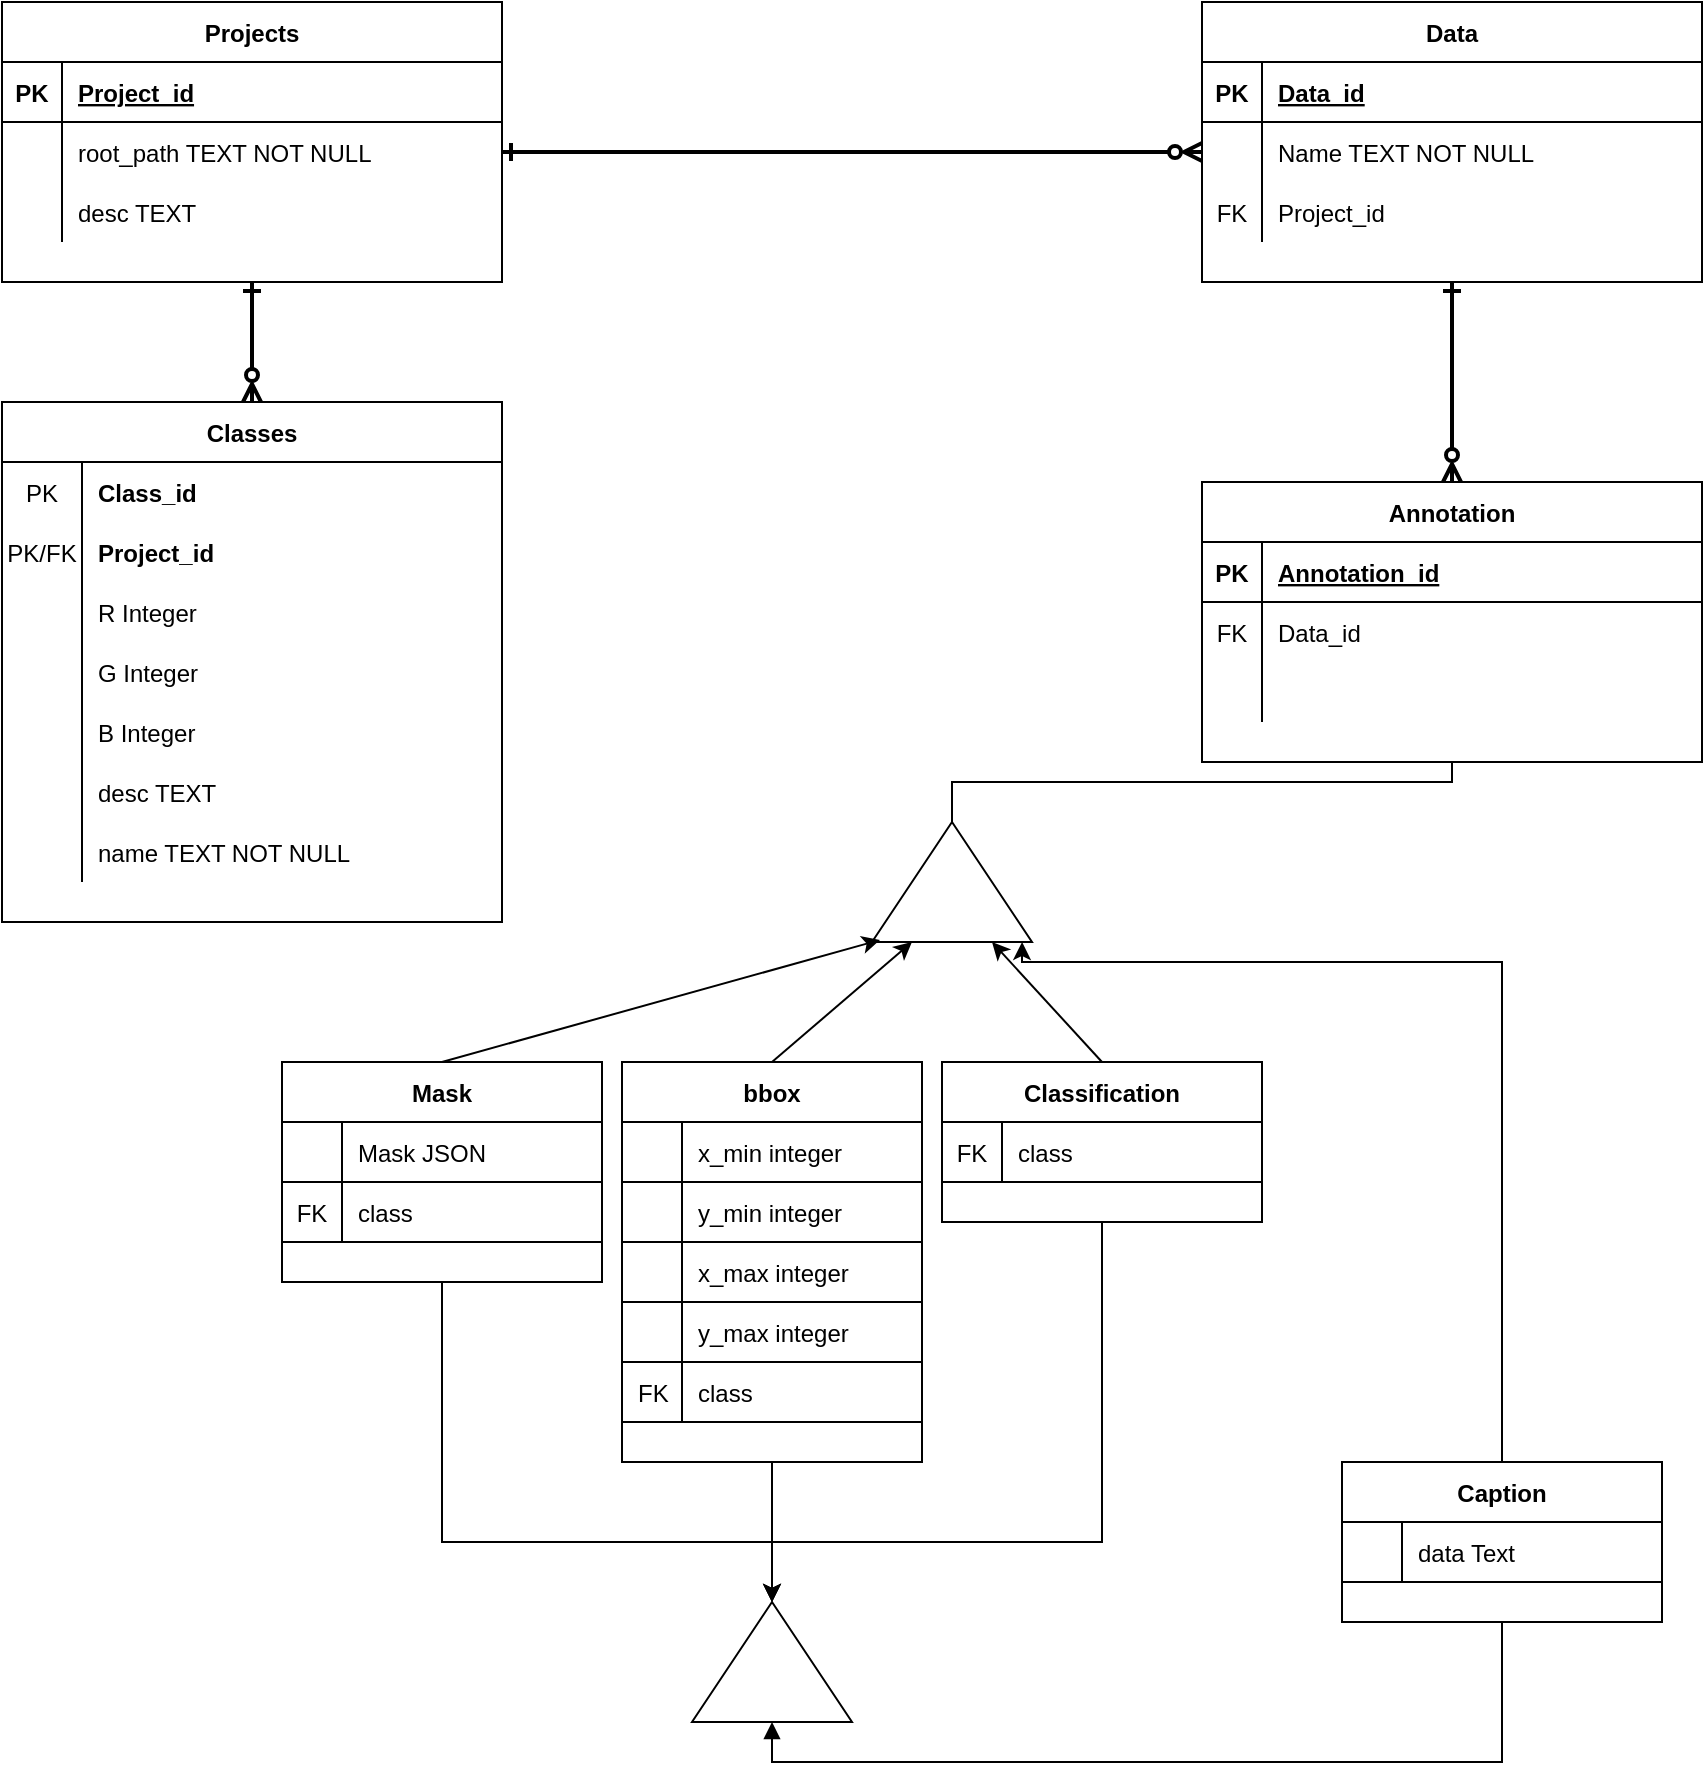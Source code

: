 <mxfile version="27.0.9">
  <diagram id="R2lEEEUBdFMjLlhIrx00" name="Page-1">
    <mxGraphModel dx="1426" dy="843" grid="1" gridSize="10" guides="1" tooltips="1" connect="1" arrows="1" fold="1" page="1" pageScale="1" pageWidth="850" pageHeight="1100" math="0" shadow="0" extFonts="Permanent Marker^https://fonts.googleapis.com/css?family=Permanent+Marker">
      <root>
        <mxCell id="0" />
        <mxCell id="1" parent="0" />
        <mxCell id="C-vyLk0tnHw3VtMMgP7b-23" value="Projects" style="shape=table;startSize=30;container=1;collapsible=1;childLayout=tableLayout;fixedRows=1;rowLines=0;fontStyle=1;align=center;resizeLast=1;" parent="1" vertex="1">
          <mxGeometry width="250" height="140" as="geometry" />
        </mxCell>
        <mxCell id="C-vyLk0tnHw3VtMMgP7b-24" value="" style="shape=partialRectangle;collapsible=0;dropTarget=0;pointerEvents=0;fillColor=none;points=[[0,0.5],[1,0.5]];portConstraint=eastwest;top=0;left=0;right=0;bottom=1;" parent="C-vyLk0tnHw3VtMMgP7b-23" vertex="1">
          <mxGeometry y="30" width="250" height="30" as="geometry" />
        </mxCell>
        <mxCell id="C-vyLk0tnHw3VtMMgP7b-25" value="PK" style="shape=partialRectangle;overflow=hidden;connectable=0;fillColor=none;top=0;left=0;bottom=0;right=0;fontStyle=1;" parent="C-vyLk0tnHw3VtMMgP7b-24" vertex="1">
          <mxGeometry width="30" height="30" as="geometry">
            <mxRectangle width="30" height="30" as="alternateBounds" />
          </mxGeometry>
        </mxCell>
        <mxCell id="C-vyLk0tnHw3VtMMgP7b-26" value="Project_id" style="shape=partialRectangle;overflow=hidden;connectable=0;fillColor=none;top=0;left=0;bottom=0;right=0;align=left;spacingLeft=6;fontStyle=5;" parent="C-vyLk0tnHw3VtMMgP7b-24" vertex="1">
          <mxGeometry x="30" width="220" height="30" as="geometry">
            <mxRectangle width="220" height="30" as="alternateBounds" />
          </mxGeometry>
        </mxCell>
        <mxCell id="C-vyLk0tnHw3VtMMgP7b-27" value="" style="shape=partialRectangle;collapsible=0;dropTarget=0;pointerEvents=0;fillColor=none;points=[[0,0.5],[1,0.5]];portConstraint=eastwest;top=0;left=0;right=0;bottom=0;" parent="C-vyLk0tnHw3VtMMgP7b-23" vertex="1">
          <mxGeometry y="60" width="250" height="30" as="geometry" />
        </mxCell>
        <mxCell id="C-vyLk0tnHw3VtMMgP7b-28" value="" style="shape=partialRectangle;overflow=hidden;connectable=0;fillColor=none;top=0;left=0;bottom=0;right=0;" parent="C-vyLk0tnHw3VtMMgP7b-27" vertex="1">
          <mxGeometry width="30" height="30" as="geometry">
            <mxRectangle width="30" height="30" as="alternateBounds" />
          </mxGeometry>
        </mxCell>
        <mxCell id="C-vyLk0tnHw3VtMMgP7b-29" value="root_path TEXT NOT NULL" style="shape=partialRectangle;overflow=hidden;connectable=0;fillColor=none;top=0;left=0;bottom=0;right=0;align=left;spacingLeft=6;" parent="C-vyLk0tnHw3VtMMgP7b-27" vertex="1">
          <mxGeometry x="30" width="220" height="30" as="geometry">
            <mxRectangle width="220" height="30" as="alternateBounds" />
          </mxGeometry>
        </mxCell>
        <mxCell id="9ah_1e9hARjbKLhcPFDa-1" style="shape=partialRectangle;collapsible=0;dropTarget=0;pointerEvents=0;fillColor=none;points=[[0,0.5],[1,0.5]];portConstraint=eastwest;top=0;left=0;right=0;bottom=0;" parent="C-vyLk0tnHw3VtMMgP7b-23" vertex="1">
          <mxGeometry y="90" width="250" height="30" as="geometry" />
        </mxCell>
        <mxCell id="9ah_1e9hARjbKLhcPFDa-2" style="shape=partialRectangle;overflow=hidden;connectable=0;fillColor=none;top=0;left=0;bottom=0;right=0;" parent="9ah_1e9hARjbKLhcPFDa-1" vertex="1">
          <mxGeometry width="30" height="30" as="geometry">
            <mxRectangle width="30" height="30" as="alternateBounds" />
          </mxGeometry>
        </mxCell>
        <mxCell id="9ah_1e9hARjbKLhcPFDa-3" value="desc TEXT" style="shape=partialRectangle;overflow=hidden;connectable=0;fillColor=none;top=0;left=0;bottom=0;right=0;align=left;spacingLeft=6;" parent="9ah_1e9hARjbKLhcPFDa-1" vertex="1">
          <mxGeometry x="30" width="220" height="30" as="geometry">
            <mxRectangle width="220" height="30" as="alternateBounds" />
          </mxGeometry>
        </mxCell>
        <mxCell id="9ah_1e9hARjbKLhcPFDa-4" value="Data" style="shape=table;startSize=30;container=1;collapsible=1;childLayout=tableLayout;fixedRows=1;rowLines=0;fontStyle=1;align=center;resizeLast=1;" parent="1" vertex="1">
          <mxGeometry x="600" width="250" height="140" as="geometry" />
        </mxCell>
        <mxCell id="9ah_1e9hARjbKLhcPFDa-5" value="" style="shape=partialRectangle;collapsible=0;dropTarget=0;pointerEvents=0;fillColor=none;points=[[0,0.5],[1,0.5]];portConstraint=eastwest;top=0;left=0;right=0;bottom=1;" parent="9ah_1e9hARjbKLhcPFDa-4" vertex="1">
          <mxGeometry y="30" width="250" height="30" as="geometry" />
        </mxCell>
        <mxCell id="9ah_1e9hARjbKLhcPFDa-6" value="PK" style="shape=partialRectangle;overflow=hidden;connectable=0;fillColor=none;top=0;left=0;bottom=0;right=0;fontStyle=1;" parent="9ah_1e9hARjbKLhcPFDa-5" vertex="1">
          <mxGeometry width="30" height="30" as="geometry">
            <mxRectangle width="30" height="30" as="alternateBounds" />
          </mxGeometry>
        </mxCell>
        <mxCell id="9ah_1e9hARjbKLhcPFDa-7" value="Data_id" style="shape=partialRectangle;overflow=hidden;connectable=0;fillColor=none;top=0;left=0;bottom=0;right=0;align=left;spacingLeft=6;fontStyle=5;" parent="9ah_1e9hARjbKLhcPFDa-5" vertex="1">
          <mxGeometry x="30" width="220" height="30" as="geometry">
            <mxRectangle width="220" height="30" as="alternateBounds" />
          </mxGeometry>
        </mxCell>
        <mxCell id="9ah_1e9hARjbKLhcPFDa-8" value="" style="shape=partialRectangle;collapsible=0;dropTarget=0;pointerEvents=0;fillColor=none;points=[[0,0.5],[1,0.5]];portConstraint=eastwest;top=0;left=0;right=0;bottom=0;" parent="9ah_1e9hARjbKLhcPFDa-4" vertex="1">
          <mxGeometry y="60" width="250" height="30" as="geometry" />
        </mxCell>
        <mxCell id="9ah_1e9hARjbKLhcPFDa-9" value="" style="shape=partialRectangle;overflow=hidden;connectable=0;fillColor=none;top=0;left=0;bottom=0;right=0;" parent="9ah_1e9hARjbKLhcPFDa-8" vertex="1">
          <mxGeometry width="30" height="30" as="geometry">
            <mxRectangle width="30" height="30" as="alternateBounds" />
          </mxGeometry>
        </mxCell>
        <mxCell id="9ah_1e9hARjbKLhcPFDa-10" value="Name TEXT NOT NULL" style="shape=partialRectangle;overflow=hidden;connectable=0;fillColor=none;top=0;left=0;bottom=0;right=0;align=left;spacingLeft=6;" parent="9ah_1e9hARjbKLhcPFDa-8" vertex="1">
          <mxGeometry x="30" width="220" height="30" as="geometry">
            <mxRectangle width="220" height="30" as="alternateBounds" />
          </mxGeometry>
        </mxCell>
        <mxCell id="9ah_1e9hARjbKLhcPFDa-15" style="shape=partialRectangle;collapsible=0;dropTarget=0;pointerEvents=0;fillColor=none;points=[[0,0.5],[1,0.5]];portConstraint=eastwest;top=0;left=0;right=0;bottom=0;" parent="9ah_1e9hARjbKLhcPFDa-4" vertex="1">
          <mxGeometry y="90" width="250" height="30" as="geometry" />
        </mxCell>
        <mxCell id="9ah_1e9hARjbKLhcPFDa-16" value="FK" style="shape=partialRectangle;overflow=hidden;connectable=0;fillColor=none;top=0;left=0;bottom=0;right=0;" parent="9ah_1e9hARjbKLhcPFDa-15" vertex="1">
          <mxGeometry width="30" height="30" as="geometry">
            <mxRectangle width="30" height="30" as="alternateBounds" />
          </mxGeometry>
        </mxCell>
        <mxCell id="9ah_1e9hARjbKLhcPFDa-17" value="Project_id" style="shape=partialRectangle;overflow=hidden;connectable=0;fillColor=none;top=0;left=0;bottom=0;right=0;align=left;spacingLeft=6;" parent="9ah_1e9hARjbKLhcPFDa-15" vertex="1">
          <mxGeometry x="30" width="220" height="30" as="geometry">
            <mxRectangle width="220" height="30" as="alternateBounds" />
          </mxGeometry>
        </mxCell>
        <mxCell id="9ah_1e9hARjbKLhcPFDa-18" style="edgeStyle=orthogonalEdgeStyle;rounded=0;orthogonalLoop=1;jettySize=auto;html=1;exitX=1;exitY=0.5;exitDx=0;exitDy=0;entryX=0;entryY=0.5;entryDx=0;entryDy=0;endArrow=ERzeroToMany;endFill=0;startArrow=ERone;startFill=0;strokeWidth=2;" parent="1" source="C-vyLk0tnHw3VtMMgP7b-27" target="9ah_1e9hARjbKLhcPFDa-8" edge="1">
          <mxGeometry relative="1" as="geometry" />
        </mxCell>
        <mxCell id="9ah_1e9hARjbKLhcPFDa-34" style="edgeStyle=orthogonalEdgeStyle;rounded=0;orthogonalLoop=1;jettySize=auto;html=1;exitX=0.5;exitY=1;exitDx=0;exitDy=0;entryX=1;entryY=0.5;entryDx=0;entryDy=0;endArrow=none;startFill=0;" parent="1" source="9ah_1e9hARjbKLhcPFDa-22" target="9ah_1e9hARjbKLhcPFDa-33" edge="1">
          <mxGeometry relative="1" as="geometry">
            <Array as="points">
              <mxPoint x="725" y="390" />
              <mxPoint x="475" y="390" />
            </Array>
          </mxGeometry>
        </mxCell>
        <mxCell id="9ah_1e9hARjbKLhcPFDa-22" value="Annotation" style="shape=table;startSize=30;container=1;collapsible=1;childLayout=tableLayout;fixedRows=1;rowLines=0;fontStyle=1;align=center;resizeLast=1;" parent="1" vertex="1">
          <mxGeometry x="600" y="240" width="250" height="140" as="geometry" />
        </mxCell>
        <mxCell id="9ah_1e9hARjbKLhcPFDa-23" value="" style="shape=partialRectangle;collapsible=0;dropTarget=0;pointerEvents=0;fillColor=none;points=[[0,0.5],[1,0.5]];portConstraint=eastwest;top=0;left=0;right=0;bottom=1;" parent="9ah_1e9hARjbKLhcPFDa-22" vertex="1">
          <mxGeometry y="30" width="250" height="30" as="geometry" />
        </mxCell>
        <mxCell id="9ah_1e9hARjbKLhcPFDa-24" value="PK" style="shape=partialRectangle;overflow=hidden;connectable=0;fillColor=none;top=0;left=0;bottom=0;right=0;fontStyle=1;" parent="9ah_1e9hARjbKLhcPFDa-23" vertex="1">
          <mxGeometry width="30" height="30" as="geometry">
            <mxRectangle width="30" height="30" as="alternateBounds" />
          </mxGeometry>
        </mxCell>
        <mxCell id="9ah_1e9hARjbKLhcPFDa-25" value="Annotation_id" style="shape=partialRectangle;overflow=hidden;connectable=0;fillColor=none;top=0;left=0;bottom=0;right=0;align=left;spacingLeft=6;fontStyle=5;" parent="9ah_1e9hARjbKLhcPFDa-23" vertex="1">
          <mxGeometry x="30" width="220" height="30" as="geometry">
            <mxRectangle width="220" height="30" as="alternateBounds" />
          </mxGeometry>
        </mxCell>
        <mxCell id="9ah_1e9hARjbKLhcPFDa-26" value="" style="shape=partialRectangle;collapsible=0;dropTarget=0;pointerEvents=0;fillColor=none;points=[[0,0.5],[1,0.5]];portConstraint=eastwest;top=0;left=0;right=0;bottom=0;" parent="9ah_1e9hARjbKLhcPFDa-22" vertex="1">
          <mxGeometry y="60" width="250" height="30" as="geometry" />
        </mxCell>
        <mxCell id="9ah_1e9hARjbKLhcPFDa-27" value="FK" style="shape=partialRectangle;overflow=hidden;connectable=0;fillColor=none;top=0;left=0;bottom=0;right=0;" parent="9ah_1e9hARjbKLhcPFDa-26" vertex="1">
          <mxGeometry width="30" height="30" as="geometry">
            <mxRectangle width="30" height="30" as="alternateBounds" />
          </mxGeometry>
        </mxCell>
        <mxCell id="9ah_1e9hARjbKLhcPFDa-28" value="Data_id" style="shape=partialRectangle;overflow=hidden;connectable=0;fillColor=none;top=0;left=0;bottom=0;right=0;align=left;spacingLeft=6;" parent="9ah_1e9hARjbKLhcPFDa-26" vertex="1">
          <mxGeometry x="30" width="220" height="30" as="geometry">
            <mxRectangle width="220" height="30" as="alternateBounds" />
          </mxGeometry>
        </mxCell>
        <mxCell id="9ah_1e9hARjbKLhcPFDa-70" style="shape=partialRectangle;collapsible=0;dropTarget=0;pointerEvents=0;fillColor=none;points=[[0,0.5],[1,0.5]];portConstraint=eastwest;top=0;left=0;right=0;bottom=0;" parent="9ah_1e9hARjbKLhcPFDa-22" vertex="1">
          <mxGeometry y="90" width="250" height="30" as="geometry" />
        </mxCell>
        <mxCell id="9ah_1e9hARjbKLhcPFDa-71" style="shape=partialRectangle;overflow=hidden;connectable=0;fillColor=none;top=0;left=0;bottom=0;right=0;" parent="9ah_1e9hARjbKLhcPFDa-70" vertex="1">
          <mxGeometry width="30" height="30" as="geometry">
            <mxRectangle width="30" height="30" as="alternateBounds" />
          </mxGeometry>
        </mxCell>
        <mxCell id="9ah_1e9hARjbKLhcPFDa-72" value="" style="shape=partialRectangle;overflow=hidden;connectable=0;fillColor=none;top=0;left=0;bottom=0;right=0;align=left;spacingLeft=6;" parent="9ah_1e9hARjbKLhcPFDa-70" vertex="1">
          <mxGeometry x="30" width="220" height="30" as="geometry">
            <mxRectangle width="220" height="30" as="alternateBounds" />
          </mxGeometry>
        </mxCell>
        <mxCell id="9ah_1e9hARjbKLhcPFDa-32" style="rounded=0;orthogonalLoop=1;jettySize=auto;html=1;exitX=0.5;exitY=1;exitDx=0;exitDy=0;entryX=0.5;entryY=0;entryDx=0;entryDy=0;endArrow=ERzeroToMany;endFill=0;startArrow=ERone;startFill=0;strokeWidth=2;edgeStyle=orthogonalEdgeStyle;" parent="1" source="9ah_1e9hARjbKLhcPFDa-4" target="9ah_1e9hARjbKLhcPFDa-22" edge="1">
          <mxGeometry relative="1" as="geometry">
            <mxPoint x="680" y="270" as="sourcePoint" />
            <mxPoint x="880" y="270" as="targetPoint" />
          </mxGeometry>
        </mxCell>
        <mxCell id="9ah_1e9hARjbKLhcPFDa-33" value="" style="triangle;whiteSpace=wrap;html=1;rotation=-90;" parent="1" vertex="1">
          <mxGeometry x="445" y="400" width="60" height="80" as="geometry" />
        </mxCell>
        <mxCell id="9ah_1e9hARjbKLhcPFDa-92" style="edgeStyle=orthogonalEdgeStyle;rounded=0;orthogonalLoop=1;jettySize=auto;html=1;exitX=0.5;exitY=1;exitDx=0;exitDy=0;" parent="1" source="9ah_1e9hARjbKLhcPFDa-35" target="9ah_1e9hARjbKLhcPFDa-89" edge="1">
          <mxGeometry relative="1" as="geometry">
            <Array as="points">
              <mxPoint x="220" y="770" />
              <mxPoint x="385" y="770" />
            </Array>
          </mxGeometry>
        </mxCell>
        <mxCell id="9ah_1e9hARjbKLhcPFDa-35" value="Mask" style="shape=table;startSize=30;container=1;collapsible=1;childLayout=tableLayout;fixedRows=1;rowLines=0;fontStyle=1;align=center;resizeLast=1;" parent="1" vertex="1">
          <mxGeometry x="140" y="530" width="160" height="110" as="geometry" />
        </mxCell>
        <mxCell id="9ah_1e9hARjbKLhcPFDa-36" value="" style="shape=partialRectangle;collapsible=0;dropTarget=0;pointerEvents=0;fillColor=none;points=[[0,0.5],[1,0.5]];portConstraint=eastwest;top=0;left=0;right=0;bottom=1;" parent="9ah_1e9hARjbKLhcPFDa-35" vertex="1">
          <mxGeometry y="30" width="160" height="30" as="geometry" />
        </mxCell>
        <mxCell id="9ah_1e9hARjbKLhcPFDa-37" value="" style="shape=partialRectangle;overflow=hidden;connectable=0;fillColor=none;top=0;left=0;bottom=0;right=0;fontStyle=0;" parent="9ah_1e9hARjbKLhcPFDa-36" vertex="1">
          <mxGeometry width="30" height="30" as="geometry">
            <mxRectangle width="30" height="30" as="alternateBounds" />
          </mxGeometry>
        </mxCell>
        <mxCell id="9ah_1e9hARjbKLhcPFDa-38" value="Mask JSON" style="shape=partialRectangle;overflow=hidden;connectable=0;fillColor=none;top=0;left=0;bottom=0;right=0;align=left;spacingLeft=6;fontStyle=0;" parent="9ah_1e9hARjbKLhcPFDa-36" vertex="1">
          <mxGeometry x="30" width="130" height="30" as="geometry">
            <mxRectangle width="130" height="30" as="alternateBounds" />
          </mxGeometry>
        </mxCell>
        <mxCell id="9ah_1e9hARjbKLhcPFDa-94" style="shape=partialRectangle;collapsible=0;dropTarget=0;pointerEvents=0;fillColor=none;points=[[0,0.5],[1,0.5]];portConstraint=eastwest;top=0;left=0;right=0;bottom=1;" parent="9ah_1e9hARjbKLhcPFDa-35" vertex="1">
          <mxGeometry y="60" width="160" height="30" as="geometry" />
        </mxCell>
        <mxCell id="9ah_1e9hARjbKLhcPFDa-95" value="FK" style="shape=partialRectangle;overflow=hidden;connectable=0;fillColor=none;top=0;left=0;bottom=0;right=0;fontStyle=0;" parent="9ah_1e9hARjbKLhcPFDa-94" vertex="1">
          <mxGeometry width="30" height="30" as="geometry">
            <mxRectangle width="30" height="30" as="alternateBounds" />
          </mxGeometry>
        </mxCell>
        <mxCell id="9ah_1e9hARjbKLhcPFDa-96" value="class" style="shape=partialRectangle;overflow=hidden;connectable=0;fillColor=none;top=0;left=0;bottom=0;right=0;align=left;spacingLeft=6;fontStyle=0;" parent="9ah_1e9hARjbKLhcPFDa-94" vertex="1">
          <mxGeometry x="30" width="130" height="30" as="geometry">
            <mxRectangle width="130" height="30" as="alternateBounds" />
          </mxGeometry>
        </mxCell>
        <mxCell id="9ah_1e9hARjbKLhcPFDa-57" style="rounded=0;orthogonalLoop=1;jettySize=auto;html=1;exitX=0.5;exitY=0;exitDx=0;exitDy=0;entryX=0;entryY=0.25;entryDx=0;entryDy=0;" parent="1" source="9ah_1e9hARjbKLhcPFDa-42" target="9ah_1e9hARjbKLhcPFDa-33" edge="1">
          <mxGeometry relative="1" as="geometry" />
        </mxCell>
        <mxCell id="9ah_1e9hARjbKLhcPFDa-91" style="edgeStyle=orthogonalEdgeStyle;rounded=0;orthogonalLoop=1;jettySize=auto;html=1;exitX=0.5;exitY=1;exitDx=0;exitDy=0;entryX=1;entryY=0.5;entryDx=0;entryDy=0;" parent="1" source="9ah_1e9hARjbKLhcPFDa-42" target="9ah_1e9hARjbKLhcPFDa-89" edge="1">
          <mxGeometry relative="1" as="geometry" />
        </mxCell>
        <mxCell id="9ah_1e9hARjbKLhcPFDa-42" value="bbox" style="shape=table;startSize=30;container=1;collapsible=1;childLayout=tableLayout;fixedRows=1;rowLines=0;fontStyle=1;align=center;resizeLast=1;" parent="1" vertex="1">
          <mxGeometry x="310" y="530" width="150" height="200" as="geometry" />
        </mxCell>
        <mxCell id="9ah_1e9hARjbKLhcPFDa-43" value="" style="shape=partialRectangle;collapsible=0;dropTarget=0;pointerEvents=0;fillColor=none;points=[[0,0.5],[1,0.5]];portConstraint=eastwest;top=0;left=0;right=0;bottom=1;" parent="9ah_1e9hARjbKLhcPFDa-42" vertex="1">
          <mxGeometry y="30" width="150" height="30" as="geometry" />
        </mxCell>
        <mxCell id="9ah_1e9hARjbKLhcPFDa-84" style="shape=partialRectangle;overflow=hidden;connectable=0;fillColor=none;top=0;left=0;bottom=0;right=0;align=left;spacingLeft=6;fontStyle=0;" parent="9ah_1e9hARjbKLhcPFDa-43" vertex="1">
          <mxGeometry width="30" height="30" as="geometry">
            <mxRectangle width="30" height="30" as="alternateBounds" />
          </mxGeometry>
        </mxCell>
        <mxCell id="9ah_1e9hARjbKLhcPFDa-45" value="x_min integer" style="shape=partialRectangle;overflow=hidden;connectable=0;fillColor=none;top=0;left=0;bottom=0;right=0;align=left;spacingLeft=6;fontStyle=0;" parent="9ah_1e9hARjbKLhcPFDa-43" vertex="1">
          <mxGeometry x="30" width="120" height="30" as="geometry">
            <mxRectangle width="120" height="30" as="alternateBounds" />
          </mxGeometry>
        </mxCell>
        <mxCell id="9ah_1e9hARjbKLhcPFDa-79" style="shape=partialRectangle;collapsible=0;dropTarget=0;pointerEvents=0;fillColor=none;points=[[0,0.5],[1,0.5]];portConstraint=eastwest;top=0;left=0;right=0;bottom=1;" parent="9ah_1e9hARjbKLhcPFDa-42" vertex="1">
          <mxGeometry y="60" width="150" height="30" as="geometry" />
        </mxCell>
        <mxCell id="9ah_1e9hARjbKLhcPFDa-85" style="shape=partialRectangle;overflow=hidden;connectable=0;fillColor=none;top=0;left=0;bottom=0;right=0;align=left;spacingLeft=6;fontStyle=0;" parent="9ah_1e9hARjbKLhcPFDa-79" vertex="1">
          <mxGeometry width="30" height="30" as="geometry">
            <mxRectangle width="30" height="30" as="alternateBounds" />
          </mxGeometry>
        </mxCell>
        <mxCell id="9ah_1e9hARjbKLhcPFDa-81" value="y_min integer" style="shape=partialRectangle;overflow=hidden;connectable=0;fillColor=none;top=0;left=0;bottom=0;right=0;align=left;spacingLeft=6;fontStyle=0;" parent="9ah_1e9hARjbKLhcPFDa-79" vertex="1">
          <mxGeometry x="30" width="120" height="30" as="geometry">
            <mxRectangle width="120" height="30" as="alternateBounds" />
          </mxGeometry>
        </mxCell>
        <mxCell id="9ah_1e9hARjbKLhcPFDa-76" style="shape=partialRectangle;collapsible=0;dropTarget=0;pointerEvents=0;fillColor=none;points=[[0,0.5],[1,0.5]];portConstraint=eastwest;top=0;left=0;right=0;bottom=1;" parent="9ah_1e9hARjbKLhcPFDa-42" vertex="1">
          <mxGeometry y="90" width="150" height="30" as="geometry" />
        </mxCell>
        <mxCell id="9ah_1e9hARjbKLhcPFDa-86" style="shape=partialRectangle;overflow=hidden;connectable=0;fillColor=none;top=0;left=0;bottom=0;right=0;align=left;spacingLeft=6;fontStyle=0;" parent="9ah_1e9hARjbKLhcPFDa-76" vertex="1">
          <mxGeometry width="30" height="30" as="geometry">
            <mxRectangle width="30" height="30" as="alternateBounds" />
          </mxGeometry>
        </mxCell>
        <mxCell id="9ah_1e9hARjbKLhcPFDa-78" value="x_max integer" style="shape=partialRectangle;overflow=hidden;connectable=0;fillColor=none;top=0;left=0;bottom=0;right=0;align=left;spacingLeft=6;fontStyle=0;" parent="9ah_1e9hARjbKLhcPFDa-76" vertex="1">
          <mxGeometry x="30" width="120" height="30" as="geometry">
            <mxRectangle width="120" height="30" as="alternateBounds" />
          </mxGeometry>
        </mxCell>
        <mxCell id="9ah_1e9hARjbKLhcPFDa-73" style="shape=partialRectangle;collapsible=0;dropTarget=0;pointerEvents=0;fillColor=none;points=[[0,0.5],[1,0.5]];portConstraint=eastwest;top=0;left=0;right=0;bottom=1;" parent="9ah_1e9hARjbKLhcPFDa-42" vertex="1">
          <mxGeometry y="120" width="150" height="30" as="geometry" />
        </mxCell>
        <mxCell id="9ah_1e9hARjbKLhcPFDa-87" style="shape=partialRectangle;overflow=hidden;connectable=0;fillColor=none;top=0;left=0;bottom=0;right=0;align=left;spacingLeft=6;fontStyle=0;" parent="9ah_1e9hARjbKLhcPFDa-73" vertex="1">
          <mxGeometry width="30" height="30" as="geometry">
            <mxRectangle width="30" height="30" as="alternateBounds" />
          </mxGeometry>
        </mxCell>
        <mxCell id="9ah_1e9hARjbKLhcPFDa-75" value="y_max integer" style="shape=partialRectangle;overflow=hidden;connectable=0;fillColor=none;top=0;left=0;bottom=0;right=0;align=left;spacingLeft=6;fontStyle=0;" parent="9ah_1e9hARjbKLhcPFDa-73" vertex="1">
          <mxGeometry x="30" width="120" height="30" as="geometry">
            <mxRectangle width="120" height="30" as="alternateBounds" />
          </mxGeometry>
        </mxCell>
        <mxCell id="9ah_1e9hARjbKLhcPFDa-82" style="shape=partialRectangle;collapsible=0;dropTarget=0;pointerEvents=0;fillColor=none;points=[[0,0.5],[1,0.5]];portConstraint=eastwest;top=0;left=0;right=0;bottom=1;" parent="9ah_1e9hARjbKLhcPFDa-42" vertex="1">
          <mxGeometry y="150" width="150" height="30" as="geometry" />
        </mxCell>
        <mxCell id="9ah_1e9hARjbKLhcPFDa-88" value="FK" style="shape=partialRectangle;overflow=hidden;connectable=0;fillColor=none;top=0;left=0;bottom=0;right=0;align=left;spacingLeft=6;fontStyle=0;" parent="9ah_1e9hARjbKLhcPFDa-82" vertex="1">
          <mxGeometry width="30" height="30" as="geometry">
            <mxRectangle width="30" height="30" as="alternateBounds" />
          </mxGeometry>
        </mxCell>
        <mxCell id="9ah_1e9hARjbKLhcPFDa-83" value="class" style="shape=partialRectangle;overflow=hidden;connectable=0;fillColor=none;top=0;left=0;bottom=0;right=0;align=left;spacingLeft=6;fontStyle=0;" parent="9ah_1e9hARjbKLhcPFDa-82" vertex="1">
          <mxGeometry x="30" width="120" height="30" as="geometry">
            <mxRectangle width="120" height="30" as="alternateBounds" />
          </mxGeometry>
        </mxCell>
        <mxCell id="9ah_1e9hARjbKLhcPFDa-58" style="rounded=0;orthogonalLoop=1;jettySize=auto;html=1;exitX=0.5;exitY=0;exitDx=0;exitDy=0;entryX=0;entryY=0.75;entryDx=0;entryDy=0;" parent="1" source="9ah_1e9hARjbKLhcPFDa-49" target="9ah_1e9hARjbKLhcPFDa-33" edge="1">
          <mxGeometry relative="1" as="geometry" />
        </mxCell>
        <mxCell id="9ah_1e9hARjbKLhcPFDa-90" style="edgeStyle=orthogonalEdgeStyle;rounded=0;orthogonalLoop=1;jettySize=auto;html=1;exitX=0.5;exitY=1;exitDx=0;exitDy=0;" parent="1" source="9ah_1e9hARjbKLhcPFDa-49" target="9ah_1e9hARjbKLhcPFDa-89" edge="1">
          <mxGeometry relative="1" as="geometry">
            <Array as="points">
              <mxPoint x="550" y="770" />
              <mxPoint x="385" y="770" />
            </Array>
          </mxGeometry>
        </mxCell>
        <mxCell id="9ah_1e9hARjbKLhcPFDa-49" value="Classification" style="shape=table;startSize=30;container=1;collapsible=1;childLayout=tableLayout;fixedRows=1;rowLines=0;fontStyle=1;align=center;resizeLast=1;" parent="1" vertex="1">
          <mxGeometry x="470" y="530" width="160" height="80" as="geometry" />
        </mxCell>
        <mxCell id="9ah_1e9hARjbKLhcPFDa-50" value="" style="shape=partialRectangle;collapsible=0;dropTarget=0;pointerEvents=0;fillColor=none;points=[[0,0.5],[1,0.5]];portConstraint=eastwest;top=0;left=0;right=0;bottom=1;" parent="9ah_1e9hARjbKLhcPFDa-49" vertex="1">
          <mxGeometry y="30" width="160" height="30" as="geometry" />
        </mxCell>
        <mxCell id="9ah_1e9hARjbKLhcPFDa-51" value="FK" style="shape=partialRectangle;overflow=hidden;connectable=0;fillColor=none;top=0;left=0;bottom=0;right=0;fontStyle=0;" parent="9ah_1e9hARjbKLhcPFDa-50" vertex="1">
          <mxGeometry width="30" height="30" as="geometry">
            <mxRectangle width="30" height="30" as="alternateBounds" />
          </mxGeometry>
        </mxCell>
        <mxCell id="9ah_1e9hARjbKLhcPFDa-52" value="class" style="shape=partialRectangle;overflow=hidden;connectable=0;fillColor=none;top=0;left=0;bottom=0;right=0;align=left;spacingLeft=6;fontStyle=0;" parent="9ah_1e9hARjbKLhcPFDa-50" vertex="1">
          <mxGeometry x="30" width="130" height="30" as="geometry">
            <mxRectangle width="130" height="30" as="alternateBounds" />
          </mxGeometry>
        </mxCell>
        <mxCell id="9ah_1e9hARjbKLhcPFDa-56" style="rounded=0;orthogonalLoop=1;jettySize=auto;html=1;exitX=0.5;exitY=0;exitDx=0;exitDy=0;entryX=0.017;entryY=0.05;entryDx=0;entryDy=0;entryPerimeter=0;" parent="1" source="9ah_1e9hARjbKLhcPFDa-35" target="9ah_1e9hARjbKLhcPFDa-33" edge="1">
          <mxGeometry relative="1" as="geometry" />
        </mxCell>
        <mxCell id="9ah_1e9hARjbKLhcPFDa-59" value="Caption" style="shape=table;startSize=30;container=1;collapsible=1;childLayout=tableLayout;fixedRows=1;rowLines=0;fontStyle=1;align=center;resizeLast=1;" parent="1" vertex="1">
          <mxGeometry x="670" y="730" width="160" height="80" as="geometry" />
        </mxCell>
        <mxCell id="9ah_1e9hARjbKLhcPFDa-60" value="" style="shape=partialRectangle;collapsible=0;dropTarget=0;pointerEvents=0;fillColor=none;points=[[0,0.5],[1,0.5]];portConstraint=eastwest;top=0;left=0;right=0;bottom=1;" parent="9ah_1e9hARjbKLhcPFDa-59" vertex="1">
          <mxGeometry y="30" width="160" height="30" as="geometry" />
        </mxCell>
        <mxCell id="9ah_1e9hARjbKLhcPFDa-61" value="" style="shape=partialRectangle;overflow=hidden;connectable=0;fillColor=none;top=0;left=0;bottom=0;right=0;fontStyle=1;" parent="9ah_1e9hARjbKLhcPFDa-60" vertex="1">
          <mxGeometry width="30" height="30" as="geometry">
            <mxRectangle width="30" height="30" as="alternateBounds" />
          </mxGeometry>
        </mxCell>
        <mxCell id="9ah_1e9hARjbKLhcPFDa-62" value="data Text" style="shape=partialRectangle;overflow=hidden;connectable=0;fillColor=none;top=0;left=0;bottom=0;right=0;align=left;spacingLeft=6;fontStyle=0;" parent="9ah_1e9hARjbKLhcPFDa-60" vertex="1">
          <mxGeometry x="30" width="130" height="30" as="geometry">
            <mxRectangle width="130" height="30" as="alternateBounds" />
          </mxGeometry>
        </mxCell>
        <mxCell id="9ah_1e9hARjbKLhcPFDa-69" style="rounded=0;orthogonalLoop=1;jettySize=auto;html=1;exitX=0.5;exitY=0;exitDx=0;exitDy=0;entryX=0;entryY=0.938;entryDx=0;entryDy=0;entryPerimeter=0;edgeStyle=orthogonalEdgeStyle;" parent="1" source="9ah_1e9hARjbKLhcPFDa-59" target="9ah_1e9hARjbKLhcPFDa-33" edge="1">
          <mxGeometry relative="1" as="geometry">
            <mxPoint x="560" y="490" as="targetPoint" />
            <Array as="points">
              <mxPoint x="750" y="480" />
              <mxPoint x="510" y="480" />
            </Array>
          </mxGeometry>
        </mxCell>
        <mxCell id="9ah_1e9hARjbKLhcPFDa-93" style="edgeStyle=orthogonalEdgeStyle;rounded=0;orthogonalLoop=1;jettySize=auto;html=1;exitX=0;exitY=0.5;exitDx=0;exitDy=0;entryX=0.5;entryY=1;entryDx=0;entryDy=0;startArrow=block;startFill=1;endArrow=none;" parent="1" source="9ah_1e9hARjbKLhcPFDa-89" target="9ah_1e9hARjbKLhcPFDa-59" edge="1">
          <mxGeometry relative="1" as="geometry" />
        </mxCell>
        <mxCell id="9ah_1e9hARjbKLhcPFDa-89" value="" style="triangle;whiteSpace=wrap;html=1;rotation=-90;" parent="1" vertex="1">
          <mxGeometry x="355" y="790" width="60" height="80" as="geometry" />
        </mxCell>
        <mxCell id="9ah_1e9hARjbKLhcPFDa-97" value="Classes" style="shape=table;startSize=30;container=1;collapsible=1;childLayout=tableLayout;fixedRows=1;rowLines=0;fontStyle=1;align=center;resizeLast=1;" parent="1" vertex="1">
          <mxGeometry y="200" width="250" height="260" as="geometry" />
        </mxCell>
        <mxCell id="9ah_1e9hARjbKLhcPFDa-101" value="" style="shape=partialRectangle;collapsible=0;dropTarget=0;pointerEvents=0;fillColor=none;points=[[0,0.5],[1,0.5]];portConstraint=eastwest;top=0;left=0;right=0;bottom=0;" parent="9ah_1e9hARjbKLhcPFDa-97" vertex="1">
          <mxGeometry y="30" width="250" height="30" as="geometry" />
        </mxCell>
        <mxCell id="9ah_1e9hARjbKLhcPFDa-102" value="PK" style="shape=partialRectangle;overflow=hidden;connectable=0;fillColor=none;top=0;left=0;bottom=0;right=0;" parent="9ah_1e9hARjbKLhcPFDa-101" vertex="1">
          <mxGeometry width="40" height="30" as="geometry">
            <mxRectangle width="40" height="30" as="alternateBounds" />
          </mxGeometry>
        </mxCell>
        <mxCell id="9ah_1e9hARjbKLhcPFDa-103" value="Class_id" style="shape=partialRectangle;overflow=hidden;connectable=0;fillColor=none;top=0;left=0;bottom=0;right=0;align=left;spacingLeft=6;fontStyle=1" parent="9ah_1e9hARjbKLhcPFDa-101" vertex="1">
          <mxGeometry x="40" width="210" height="30" as="geometry">
            <mxRectangle width="210" height="30" as="alternateBounds" />
          </mxGeometry>
        </mxCell>
        <mxCell id="9ah_1e9hARjbKLhcPFDa-104" style="shape=partialRectangle;collapsible=0;dropTarget=0;pointerEvents=0;fillColor=none;points=[[0,0.5],[1,0.5]];portConstraint=eastwest;top=0;left=0;right=0;bottom=0;" parent="9ah_1e9hARjbKLhcPFDa-97" vertex="1">
          <mxGeometry y="60" width="250" height="30" as="geometry" />
        </mxCell>
        <mxCell id="9ah_1e9hARjbKLhcPFDa-105" value="PK/FK" style="shape=partialRectangle;overflow=hidden;connectable=0;fillColor=none;top=0;left=0;bottom=0;right=0;" parent="9ah_1e9hARjbKLhcPFDa-104" vertex="1">
          <mxGeometry width="40" height="30" as="geometry">
            <mxRectangle width="40" height="30" as="alternateBounds" />
          </mxGeometry>
        </mxCell>
        <mxCell id="9ah_1e9hARjbKLhcPFDa-106" value="Project_id" style="shape=partialRectangle;overflow=hidden;connectable=0;fillColor=none;top=0;left=0;bottom=0;right=0;align=left;spacingLeft=6;fontStyle=1" parent="9ah_1e9hARjbKLhcPFDa-104" vertex="1">
          <mxGeometry x="40" width="210" height="30" as="geometry">
            <mxRectangle width="210" height="30" as="alternateBounds" />
          </mxGeometry>
        </mxCell>
        <mxCell id="9ah_1e9hARjbKLhcPFDa-113" style="shape=partialRectangle;collapsible=0;dropTarget=0;pointerEvents=0;fillColor=none;points=[[0,0.5],[1,0.5]];portConstraint=eastwest;top=0;left=0;right=0;bottom=0;" parent="9ah_1e9hARjbKLhcPFDa-97" vertex="1">
          <mxGeometry y="90" width="250" height="30" as="geometry" />
        </mxCell>
        <mxCell id="9ah_1e9hARjbKLhcPFDa-114" style="shape=partialRectangle;overflow=hidden;connectable=0;fillColor=none;top=0;left=0;bottom=0;right=0;" parent="9ah_1e9hARjbKLhcPFDa-113" vertex="1">
          <mxGeometry width="40" height="30" as="geometry">
            <mxRectangle width="40" height="30" as="alternateBounds" />
          </mxGeometry>
        </mxCell>
        <mxCell id="9ah_1e9hARjbKLhcPFDa-115" value="R Integer" style="shape=partialRectangle;overflow=hidden;connectable=0;fillColor=none;top=0;left=0;bottom=0;right=0;align=left;spacingLeft=6;" parent="9ah_1e9hARjbKLhcPFDa-113" vertex="1">
          <mxGeometry x="40" width="210" height="30" as="geometry">
            <mxRectangle width="210" height="30" as="alternateBounds" />
          </mxGeometry>
        </mxCell>
        <mxCell id="9ah_1e9hARjbKLhcPFDa-110" style="shape=partialRectangle;collapsible=0;dropTarget=0;pointerEvents=0;fillColor=none;points=[[0,0.5],[1,0.5]];portConstraint=eastwest;top=0;left=0;right=0;bottom=0;" parent="9ah_1e9hARjbKLhcPFDa-97" vertex="1">
          <mxGeometry y="120" width="250" height="30" as="geometry" />
        </mxCell>
        <mxCell id="9ah_1e9hARjbKLhcPFDa-111" style="shape=partialRectangle;overflow=hidden;connectable=0;fillColor=none;top=0;left=0;bottom=0;right=0;" parent="9ah_1e9hARjbKLhcPFDa-110" vertex="1">
          <mxGeometry width="40" height="30" as="geometry">
            <mxRectangle width="40" height="30" as="alternateBounds" />
          </mxGeometry>
        </mxCell>
        <mxCell id="9ah_1e9hARjbKLhcPFDa-112" value="G Integer" style="shape=partialRectangle;overflow=hidden;connectable=0;fillColor=none;top=0;left=0;bottom=0;right=0;align=left;spacingLeft=6;" parent="9ah_1e9hARjbKLhcPFDa-110" vertex="1">
          <mxGeometry x="40" width="210" height="30" as="geometry">
            <mxRectangle width="210" height="30" as="alternateBounds" />
          </mxGeometry>
        </mxCell>
        <mxCell id="9ah_1e9hARjbKLhcPFDa-107" style="shape=partialRectangle;collapsible=0;dropTarget=0;pointerEvents=0;fillColor=none;points=[[0,0.5],[1,0.5]];portConstraint=eastwest;top=0;left=0;right=0;bottom=0;" parent="9ah_1e9hARjbKLhcPFDa-97" vertex="1">
          <mxGeometry y="150" width="250" height="30" as="geometry" />
        </mxCell>
        <mxCell id="9ah_1e9hARjbKLhcPFDa-108" style="shape=partialRectangle;overflow=hidden;connectable=0;fillColor=none;top=0;left=0;bottom=0;right=0;" parent="9ah_1e9hARjbKLhcPFDa-107" vertex="1">
          <mxGeometry width="40" height="30" as="geometry">
            <mxRectangle width="40" height="30" as="alternateBounds" />
          </mxGeometry>
        </mxCell>
        <mxCell id="9ah_1e9hARjbKLhcPFDa-109" value="B Integer" style="shape=partialRectangle;overflow=hidden;connectable=0;fillColor=none;top=0;left=0;bottom=0;right=0;align=left;spacingLeft=6;" parent="9ah_1e9hARjbKLhcPFDa-107" vertex="1">
          <mxGeometry x="40" width="210" height="30" as="geometry">
            <mxRectangle width="210" height="30" as="alternateBounds" />
          </mxGeometry>
        </mxCell>
        <mxCell id="9ah_1e9hARjbKLhcPFDa-119" style="shape=partialRectangle;collapsible=0;dropTarget=0;pointerEvents=0;fillColor=none;points=[[0,0.5],[1,0.5]];portConstraint=eastwest;top=0;left=0;right=0;bottom=0;" parent="9ah_1e9hARjbKLhcPFDa-97" vertex="1">
          <mxGeometry y="180" width="250" height="30" as="geometry" />
        </mxCell>
        <mxCell id="9ah_1e9hARjbKLhcPFDa-120" style="shape=partialRectangle;overflow=hidden;connectable=0;fillColor=none;top=0;left=0;bottom=0;right=0;" parent="9ah_1e9hARjbKLhcPFDa-119" vertex="1">
          <mxGeometry width="40" height="30" as="geometry">
            <mxRectangle width="40" height="30" as="alternateBounds" />
          </mxGeometry>
        </mxCell>
        <mxCell id="9ah_1e9hARjbKLhcPFDa-121" value="desc TEXT" style="shape=partialRectangle;overflow=hidden;connectable=0;fillColor=none;top=0;left=0;bottom=0;right=0;align=left;spacingLeft=6;" parent="9ah_1e9hARjbKLhcPFDa-119" vertex="1">
          <mxGeometry x="40" width="210" height="30" as="geometry">
            <mxRectangle width="210" height="30" as="alternateBounds" />
          </mxGeometry>
        </mxCell>
        <mxCell id="9ah_1e9hARjbKLhcPFDa-116" style="shape=partialRectangle;collapsible=0;dropTarget=0;pointerEvents=0;fillColor=none;points=[[0,0.5],[1,0.5]];portConstraint=eastwest;top=0;left=0;right=0;bottom=0;" parent="9ah_1e9hARjbKLhcPFDa-97" vertex="1">
          <mxGeometry y="210" width="250" height="30" as="geometry" />
        </mxCell>
        <mxCell id="9ah_1e9hARjbKLhcPFDa-117" style="shape=partialRectangle;overflow=hidden;connectable=0;fillColor=none;top=0;left=0;bottom=0;right=0;" parent="9ah_1e9hARjbKLhcPFDa-116" vertex="1">
          <mxGeometry width="40" height="30" as="geometry">
            <mxRectangle width="40" height="30" as="alternateBounds" />
          </mxGeometry>
        </mxCell>
        <mxCell id="9ah_1e9hARjbKLhcPFDa-118" value="name TEXT NOT NULL" style="shape=partialRectangle;overflow=hidden;connectable=0;fillColor=none;top=0;left=0;bottom=0;right=0;align=left;spacingLeft=6;" parent="9ah_1e9hARjbKLhcPFDa-116" vertex="1">
          <mxGeometry x="40" width="210" height="30" as="geometry">
            <mxRectangle width="210" height="30" as="alternateBounds" />
          </mxGeometry>
        </mxCell>
        <mxCell id="9ah_1e9hARjbKLhcPFDa-122" style="rounded=0;orthogonalLoop=1;jettySize=auto;html=1;entryX=0.5;entryY=0;entryDx=0;entryDy=0;endArrow=ERzeroToMany;endFill=0;startArrow=ERone;startFill=0;strokeWidth=2;edgeStyle=orthogonalEdgeStyle;exitX=0.5;exitY=1;exitDx=0;exitDy=0;" parent="1" source="C-vyLk0tnHw3VtMMgP7b-23" target="9ah_1e9hARjbKLhcPFDa-97" edge="1">
          <mxGeometry relative="1" as="geometry">
            <mxPoint x="340" y="180" as="sourcePoint" />
            <mxPoint x="124.41" y="240" as="targetPoint" />
          </mxGeometry>
        </mxCell>
      </root>
    </mxGraphModel>
  </diagram>
</mxfile>
